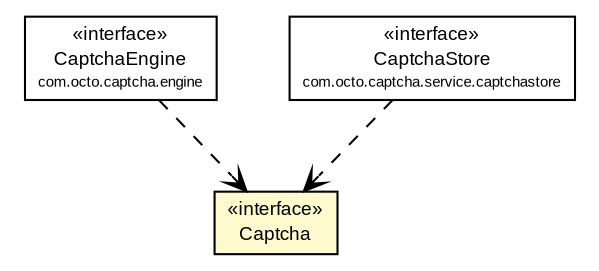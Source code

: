 #!/usr/local/bin/dot
#
# Class diagram 
# Generated by UmlGraph version 4.6 (http://www.spinellis.gr/sw/umlgraph)
#

digraph G {
	edge [fontname="arial",fontsize=10,labelfontname="arial",labelfontsize=10];
	node [fontname="arial",fontsize=10,shape=plaintext];
	// com.octo.captcha.Captcha
	c66 [label=<<table border="0" cellborder="1" cellspacing="0" cellpadding="2" port="p" bgcolor="lemonChiffon" href="./Captcha.html">
		<tr><td><table border="0" cellspacing="0" cellpadding="1">
			<tr><td> &laquo;interface&raquo; </td></tr>
			<tr><td> Captcha </td></tr>
		</table></td></tr>
		</table>>, fontname="arial", fontcolor="black", fontsize=9.0];
	// com.octo.captcha.engine.CaptchaEngine
	c68 [label=<<table border="0" cellborder="1" cellspacing="0" cellpadding="2" port="p" href="./engine/CaptchaEngine.html">
		<tr><td><table border="0" cellspacing="0" cellpadding="1">
			<tr><td> &laquo;interface&raquo; </td></tr>
			<tr><td> CaptchaEngine </td></tr>
			<tr><td><font point-size="7.0"> com.octo.captcha.engine </font></td></tr>
		</table></td></tr>
		</table>>, fontname="arial", fontcolor="black", fontsize=9.0];
	// com.octo.captcha.service.captchastore.CaptchaStore
	c71 [label=<<table border="0" cellborder="1" cellspacing="0" cellpadding="2" port="p" href="./service/captchastore/CaptchaStore.html">
		<tr><td><table border="0" cellspacing="0" cellpadding="1">
			<tr><td> &laquo;interface&raquo; </td></tr>
			<tr><td> CaptchaStore </td></tr>
			<tr><td><font point-size="7.0"> com.octo.captcha.service.captchastore </font></td></tr>
		</table></td></tr>
		</table>>, fontname="arial", fontcolor="black", fontsize=9.0];
	// com.octo.captcha.engine.CaptchaEngine DEPEND com.octo.captcha.Captcha
	c68:p -> c66:p [taillabel="", label="", headlabel="", fontname="arial", fontcolor="black", fontsize=10.0, color="black", arrowhead=open, style=dashed];
	// com.octo.captcha.service.captchastore.CaptchaStore DEPEND com.octo.captcha.Captcha
	c71:p -> c66:p [taillabel="", label="", headlabel="", fontname="arial", fontcolor="black", fontsize=10.0, color="black", arrowhead=open, style=dashed];
}

